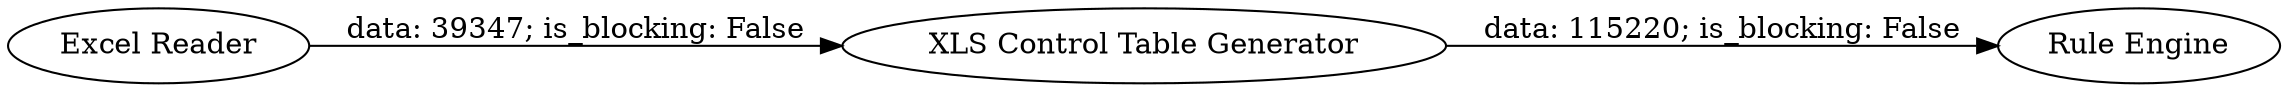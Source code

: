 digraph {
	"5391442772119122376_2" [label="XLS Control Table Generator"]
	"5391442772119122376_1" [label="Excel Reader"]
	"5391442772119122376_3" [label="Rule Engine"]
	"5391442772119122376_1" -> "5391442772119122376_2" [label="data: 39347; is_blocking: False"]
	"5391442772119122376_2" -> "5391442772119122376_3" [label="data: 115220; is_blocking: False"]
	rankdir=LR
}
